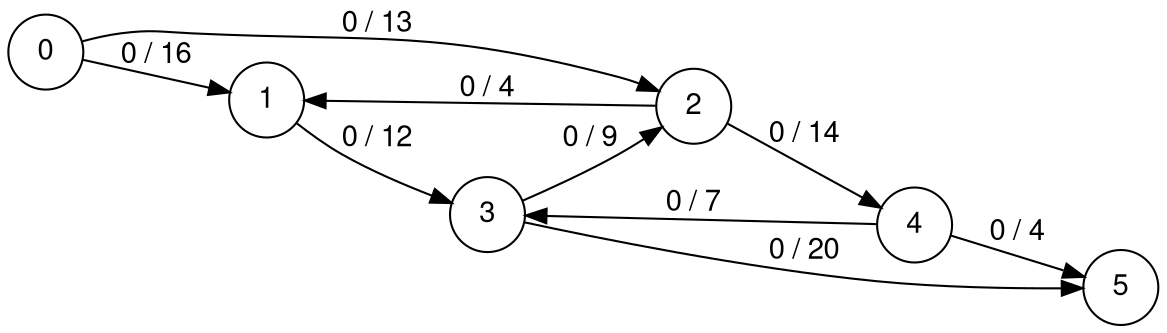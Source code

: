  digraph finite_state_machine {

      fontname="Helvetica,Arial,sans-serif"

      node [fontname= "Helvetica,Arial,sans-serif"]

      edge [fontname="Helvetica,Arial,sans-serif"]

      rankdir=LR;

      node [shape = circle]; 
0->1[label = "0 / 16"];
0->2[label = "0 / 13"];
1->3[label = "0 / 12"];
2->1[label = "0 / 4"];
2->4[label = "0 / 14"];
3->2[label = "0 / 9"];
3->5[label = "0 / 20"];
4->3[label = "0 / 7"];
4->5[label = "0 / 4"];
}